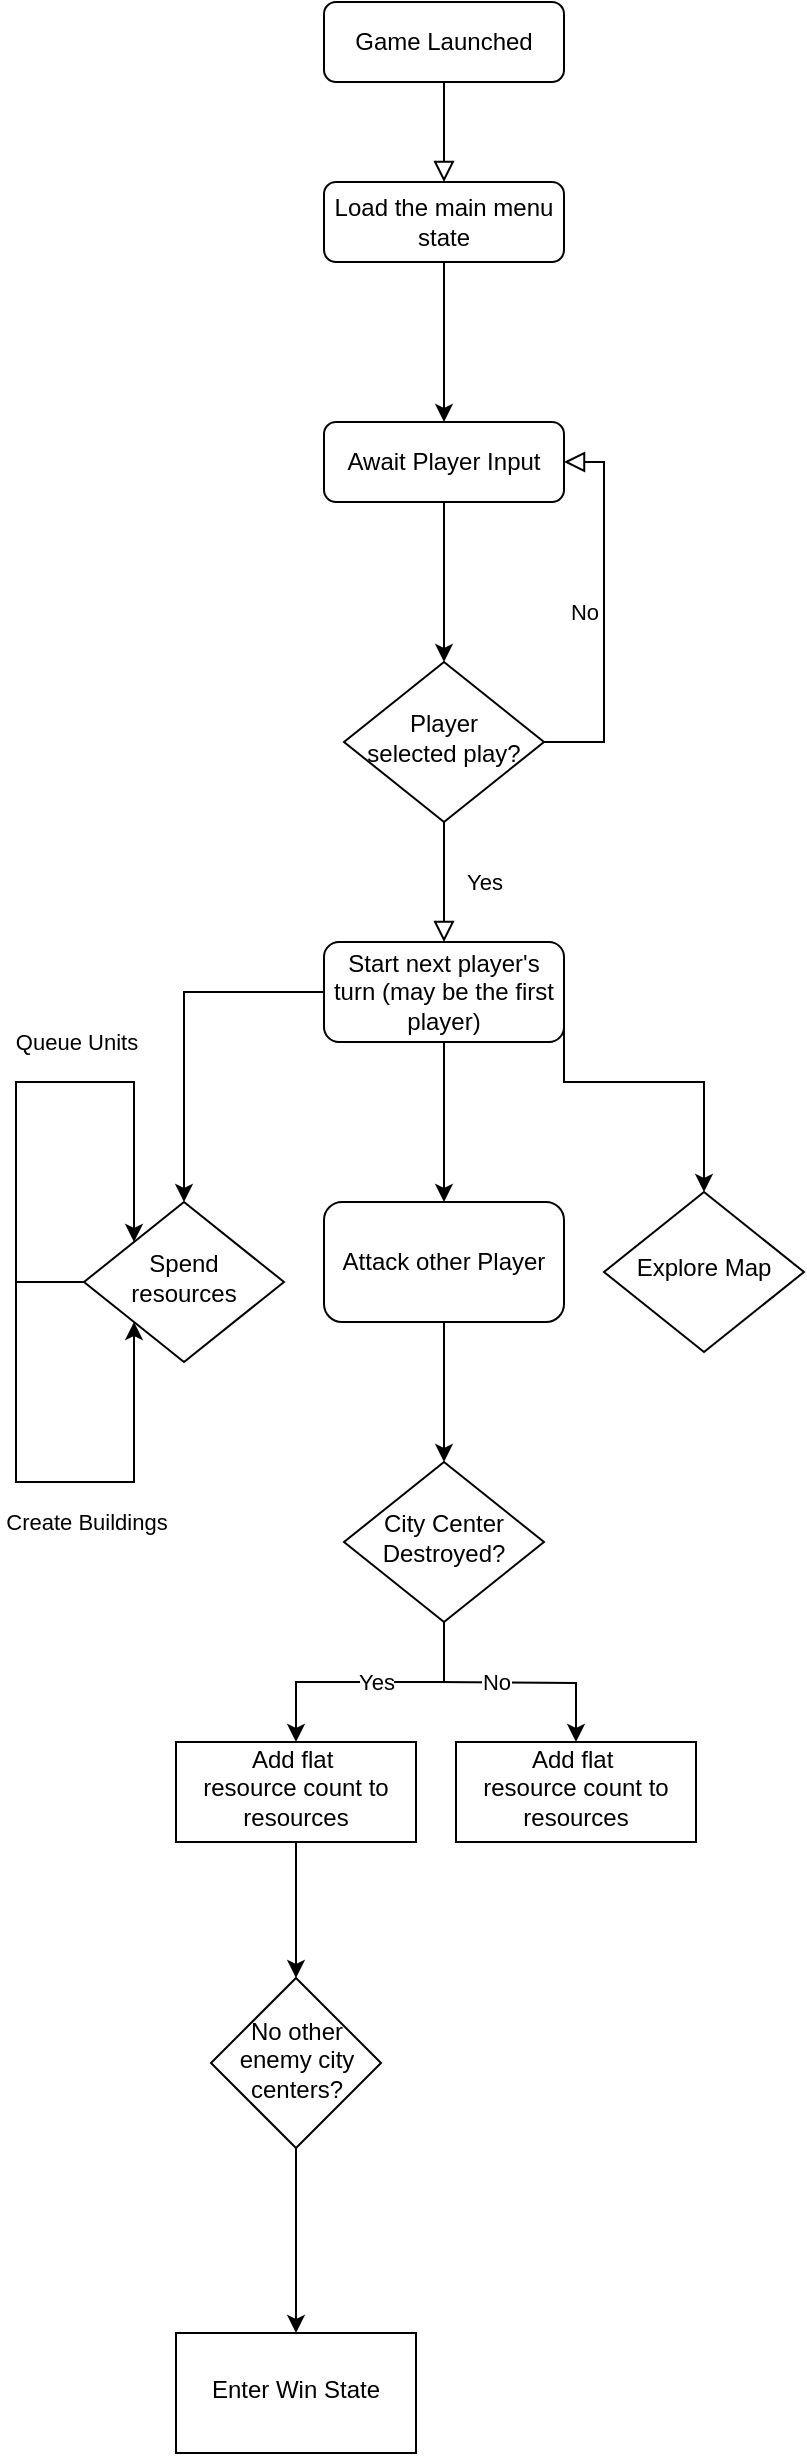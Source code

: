 <mxfile version="13.10.9" type="github">
  <diagram id="C5RBs43oDa-KdzZeNtuy" name="Page-1">
    <mxGraphModel dx="1422" dy="772" grid="1" gridSize="10" guides="1" tooltips="1" connect="1" arrows="1" fold="1" page="1" pageScale="1" pageWidth="827" pageHeight="1169" math="0" shadow="0">
      <root>
        <mxCell id="WIyWlLk6GJQsqaUBKTNV-0" />
        <mxCell id="WIyWlLk6GJQsqaUBKTNV-1" parent="WIyWlLk6GJQsqaUBKTNV-0" />
        <mxCell id="WIyWlLk6GJQsqaUBKTNV-2" value="" style="rounded=0;html=1;jettySize=auto;orthogonalLoop=1;fontSize=11;endArrow=block;endFill=0;endSize=8;strokeWidth=1;shadow=0;labelBackgroundColor=none;edgeStyle=orthogonalEdgeStyle;" parent="WIyWlLk6GJQsqaUBKTNV-1" source="WIyWlLk6GJQsqaUBKTNV-3" edge="1">
          <mxGeometry relative="1" as="geometry">
            <mxPoint x="414" y="130" as="targetPoint" />
          </mxGeometry>
        </mxCell>
        <mxCell id="WIyWlLk6GJQsqaUBKTNV-3" value="Game Launched" style="rounded=1;whiteSpace=wrap;html=1;fontSize=12;glass=0;strokeWidth=1;shadow=0;" parent="WIyWlLk6GJQsqaUBKTNV-1" vertex="1">
          <mxGeometry x="354" y="40" width="120" height="40" as="geometry" />
        </mxCell>
        <mxCell id="WIyWlLk6GJQsqaUBKTNV-4" value="Yes" style="rounded=0;html=1;jettySize=auto;orthogonalLoop=1;fontSize=11;endArrow=block;endFill=0;endSize=8;strokeWidth=1;shadow=0;labelBackgroundColor=none;edgeStyle=orthogonalEdgeStyle;entryX=0.5;entryY=0;entryDx=0;entryDy=0;" parent="WIyWlLk6GJQsqaUBKTNV-1" source="WIyWlLk6GJQsqaUBKTNV-6" target="WIyWlLk6GJQsqaUBKTNV-12" edge="1">
          <mxGeometry y="20" relative="1" as="geometry">
            <mxPoint as="offset" />
            <mxPoint x="414" y="505" as="targetPoint" />
          </mxGeometry>
        </mxCell>
        <mxCell id="WIyWlLk6GJQsqaUBKTNV-5" value="No" style="edgeStyle=orthogonalEdgeStyle;rounded=0;html=1;jettySize=auto;orthogonalLoop=1;fontSize=11;endArrow=block;endFill=0;endSize=8;strokeWidth=1;shadow=0;labelBackgroundColor=none;entryX=1;entryY=0.5;entryDx=0;entryDy=0;" parent="WIyWlLk6GJQsqaUBKTNV-1" source="WIyWlLk6GJQsqaUBKTNV-6" target="pVxUWkFdO_DaniVyaewb-2" edge="1">
          <mxGeometry y="10" relative="1" as="geometry">
            <mxPoint as="offset" />
            <Array as="points">
              <mxPoint x="494" y="410" />
              <mxPoint x="494" y="270" />
            </Array>
          </mxGeometry>
        </mxCell>
        <mxCell id="WIyWlLk6GJQsqaUBKTNV-6" value="Player &lt;br&gt;selected play?" style="rhombus;whiteSpace=wrap;html=1;shadow=0;fontFamily=Helvetica;fontSize=12;align=center;strokeWidth=1;spacing=6;spacingTop=-4;" parent="WIyWlLk6GJQsqaUBKTNV-1" vertex="1">
          <mxGeometry x="364" y="370" width="100" height="80" as="geometry" />
        </mxCell>
        <mxCell id="pVxUWkFdO_DaniVyaewb-6" value="" style="edgeStyle=orthogonalEdgeStyle;rounded=0;orthogonalLoop=1;jettySize=auto;html=1;" edge="1" parent="WIyWlLk6GJQsqaUBKTNV-1" source="WIyWlLk6GJQsqaUBKTNV-12" target="pVxUWkFdO_DaniVyaewb-5">
          <mxGeometry relative="1" as="geometry" />
        </mxCell>
        <mxCell id="WIyWlLk6GJQsqaUBKTNV-12" value="Start next player&#39;s turn (may be the first player)" style="rounded=1;whiteSpace=wrap;html=1;fontSize=12;glass=0;strokeWidth=1;shadow=0;" parent="WIyWlLk6GJQsqaUBKTNV-1" vertex="1">
          <mxGeometry x="354" y="510" width="120" height="50" as="geometry" />
        </mxCell>
        <mxCell id="pVxUWkFdO_DaniVyaewb-3" value="" style="edgeStyle=orthogonalEdgeStyle;rounded=0;orthogonalLoop=1;jettySize=auto;html=1;" edge="1" parent="WIyWlLk6GJQsqaUBKTNV-1" source="pVxUWkFdO_DaniVyaewb-0" target="pVxUWkFdO_DaniVyaewb-2">
          <mxGeometry relative="1" as="geometry" />
        </mxCell>
        <mxCell id="pVxUWkFdO_DaniVyaewb-0" value="Load the main menu state" style="rounded=1;whiteSpace=wrap;html=1;fontSize=12;glass=0;strokeWidth=1;shadow=0;" vertex="1" parent="WIyWlLk6GJQsqaUBKTNV-1">
          <mxGeometry x="354" y="130" width="120" height="40" as="geometry" />
        </mxCell>
        <mxCell id="pVxUWkFdO_DaniVyaewb-4" value="" style="edgeStyle=orthogonalEdgeStyle;rounded=0;orthogonalLoop=1;jettySize=auto;html=1;" edge="1" parent="WIyWlLk6GJQsqaUBKTNV-1" source="pVxUWkFdO_DaniVyaewb-2" target="WIyWlLk6GJQsqaUBKTNV-6">
          <mxGeometry relative="1" as="geometry" />
        </mxCell>
        <mxCell id="pVxUWkFdO_DaniVyaewb-2" value="Await Player Input" style="rounded=1;whiteSpace=wrap;html=1;fontSize=12;glass=0;strokeWidth=1;shadow=0;" vertex="1" parent="WIyWlLk6GJQsqaUBKTNV-1">
          <mxGeometry x="354" y="250" width="120" height="40" as="geometry" />
        </mxCell>
        <mxCell id="pVxUWkFdO_DaniVyaewb-16" value="Queue Units" style="edgeStyle=orthogonalEdgeStyle;rounded=0;orthogonalLoop=1;jettySize=auto;html=1;entryX=0;entryY=0;entryDx=0;entryDy=0;" edge="1" parent="WIyWlLk6GJQsqaUBKTNV-1" source="pVxUWkFdO_DaniVyaewb-5" target="pVxUWkFdO_DaniVyaewb-5">
          <mxGeometry x="0.202" y="20" relative="1" as="geometry">
            <mxPoint x="260" y="580" as="targetPoint" />
            <Array as="points">
              <mxPoint x="200" y="680" />
              <mxPoint x="200" y="580" />
              <mxPoint x="259" y="580" />
            </Array>
            <mxPoint as="offset" />
          </mxGeometry>
        </mxCell>
        <mxCell id="pVxUWkFdO_DaniVyaewb-5" value="Spend resources" style="rhombus;whiteSpace=wrap;html=1;shadow=0;fontFamily=Helvetica;fontSize=12;align=center;strokeWidth=1;spacing=6;spacingTop=-4;" vertex="1" parent="WIyWlLk6GJQsqaUBKTNV-1">
          <mxGeometry x="234" y="640" width="100" height="80" as="geometry" />
        </mxCell>
        <mxCell id="pVxUWkFdO_DaniVyaewb-7" value="" style="edgeStyle=orthogonalEdgeStyle;rounded=0;orthogonalLoop=1;jettySize=auto;html=1;exitX=1;exitY=0.5;exitDx=0;exitDy=0;entryX=0.5;entryY=0;entryDx=0;entryDy=0;" edge="1" parent="WIyWlLk6GJQsqaUBKTNV-1" target="pVxUWkFdO_DaniVyaewb-8" source="WIyWlLk6GJQsqaUBKTNV-12">
          <mxGeometry relative="1" as="geometry">
            <mxPoint x="614" y="530" as="sourcePoint" />
            <Array as="points">
              <mxPoint x="474" y="580" />
              <mxPoint x="544" y="580" />
            </Array>
          </mxGeometry>
        </mxCell>
        <mxCell id="pVxUWkFdO_DaniVyaewb-8" value="Explore Map" style="rhombus;whiteSpace=wrap;html=1;shadow=0;fontFamily=Helvetica;fontSize=12;align=center;strokeWidth=1;spacing=6;spacingTop=-4;" vertex="1" parent="WIyWlLk6GJQsqaUBKTNV-1">
          <mxGeometry x="494" y="635" width="100" height="80" as="geometry" />
        </mxCell>
        <mxCell id="pVxUWkFdO_DaniVyaewb-9" value="" style="edgeStyle=orthogonalEdgeStyle;rounded=0;orthogonalLoop=1;jettySize=auto;html=1;" edge="1" parent="WIyWlLk6GJQsqaUBKTNV-1">
          <mxGeometry relative="1" as="geometry">
            <mxPoint x="414" y="560" as="sourcePoint" />
            <mxPoint x="414" y="640" as="targetPoint" />
          </mxGeometry>
        </mxCell>
        <mxCell id="pVxUWkFdO_DaniVyaewb-19" value="" style="edgeStyle=orthogonalEdgeStyle;rounded=0;orthogonalLoop=1;jettySize=auto;html=1;" edge="1" parent="WIyWlLk6GJQsqaUBKTNV-1" source="pVxUWkFdO_DaniVyaewb-11">
          <mxGeometry relative="1" as="geometry">
            <mxPoint x="414" y="770" as="targetPoint" />
          </mxGeometry>
        </mxCell>
        <mxCell id="pVxUWkFdO_DaniVyaewb-11" value="Attack other Player" style="rounded=1;whiteSpace=wrap;html=1;" vertex="1" parent="WIyWlLk6GJQsqaUBKTNV-1">
          <mxGeometry x="354" y="640" width="120" height="60" as="geometry" />
        </mxCell>
        <mxCell id="pVxUWkFdO_DaniVyaewb-17" value="Create Buildings" style="edgeStyle=orthogonalEdgeStyle;rounded=0;orthogonalLoop=1;jettySize=auto;html=1;entryX=0;entryY=1;entryDx=0;entryDy=0;" edge="1" parent="WIyWlLk6GJQsqaUBKTNV-1" target="pVxUWkFdO_DaniVyaewb-5">
          <mxGeometry x="0.228" y="-20" relative="1" as="geometry">
            <mxPoint x="269" y="860" as="targetPoint" />
            <mxPoint x="230" y="680" as="sourcePoint" />
            <Array as="points">
              <mxPoint x="200" y="680" />
              <mxPoint x="200" y="780" />
              <mxPoint x="259" y="780" />
            </Array>
            <mxPoint as="offset" />
          </mxGeometry>
        </mxCell>
        <mxCell id="pVxUWkFdO_DaniVyaewb-22" value="" style="edgeStyle=orthogonalEdgeStyle;rounded=0;orthogonalLoop=1;jettySize=auto;html=1;" edge="1" parent="WIyWlLk6GJQsqaUBKTNV-1" source="pVxUWkFdO_DaniVyaewb-20" target="pVxUWkFdO_DaniVyaewb-21">
          <mxGeometry relative="1" as="geometry" />
        </mxCell>
        <mxCell id="pVxUWkFdO_DaniVyaewb-23" value="Yes" style="edgeLabel;html=1;align=center;verticalAlign=middle;resizable=0;points=[];" vertex="1" connectable="0" parent="pVxUWkFdO_DaniVyaewb-22">
          <mxGeometry x="-0.343" y="-3" relative="1" as="geometry">
            <mxPoint x="-20" y="3" as="offset" />
          </mxGeometry>
        </mxCell>
        <mxCell id="pVxUWkFdO_DaniVyaewb-20" value="City Center Destroyed?" style="rhombus;whiteSpace=wrap;html=1;shadow=0;fontFamily=Helvetica;fontSize=12;align=center;strokeWidth=1;spacing=6;spacingTop=-4;" vertex="1" parent="WIyWlLk6GJQsqaUBKTNV-1">
          <mxGeometry x="364" y="770" width="100" height="80" as="geometry" />
        </mxCell>
        <mxCell id="pVxUWkFdO_DaniVyaewb-30" value="" style="edgeStyle=orthogonalEdgeStyle;rounded=0;orthogonalLoop=1;jettySize=auto;html=1;" edge="1" parent="WIyWlLk6GJQsqaUBKTNV-1" source="pVxUWkFdO_DaniVyaewb-21" target="pVxUWkFdO_DaniVyaewb-29">
          <mxGeometry relative="1" as="geometry" />
        </mxCell>
        <mxCell id="pVxUWkFdO_DaniVyaewb-21" value="Add flat&amp;nbsp;&lt;br&gt;resource count to resources" style="whiteSpace=wrap;html=1;shadow=0;strokeWidth=1;spacing=6;spacingTop=-4;" vertex="1" parent="WIyWlLk6GJQsqaUBKTNV-1">
          <mxGeometry x="280" y="910" width="120" height="50" as="geometry" />
        </mxCell>
        <mxCell id="pVxUWkFdO_DaniVyaewb-26" value="" style="edgeStyle=orthogonalEdgeStyle;rounded=0;orthogonalLoop=1;jettySize=auto;html=1;" edge="1" parent="WIyWlLk6GJQsqaUBKTNV-1" target="pVxUWkFdO_DaniVyaewb-28">
          <mxGeometry relative="1" as="geometry">
            <mxPoint x="410" y="880" as="sourcePoint" />
          </mxGeometry>
        </mxCell>
        <mxCell id="pVxUWkFdO_DaniVyaewb-27" value="No" style="edgeLabel;html=1;align=center;verticalAlign=middle;resizable=0;points=[];" vertex="1" connectable="0" parent="pVxUWkFdO_DaniVyaewb-26">
          <mxGeometry x="-0.343" y="-3" relative="1" as="geometry">
            <mxPoint x="-3" y="-3" as="offset" />
          </mxGeometry>
        </mxCell>
        <mxCell id="pVxUWkFdO_DaniVyaewb-28" value="Add flat&amp;nbsp;&lt;br&gt;resource count to resources" style="whiteSpace=wrap;html=1;shadow=0;strokeWidth=1;spacing=6;spacingTop=-4;" vertex="1" parent="WIyWlLk6GJQsqaUBKTNV-1">
          <mxGeometry x="420" y="910" width="120" height="50" as="geometry" />
        </mxCell>
        <mxCell id="pVxUWkFdO_DaniVyaewb-34" value="" style="edgeStyle=orthogonalEdgeStyle;rounded=0;orthogonalLoop=1;jettySize=auto;html=1;" edge="1" parent="WIyWlLk6GJQsqaUBKTNV-1" source="pVxUWkFdO_DaniVyaewb-29" target="pVxUWkFdO_DaniVyaewb-33">
          <mxGeometry relative="1" as="geometry" />
        </mxCell>
        <mxCell id="pVxUWkFdO_DaniVyaewb-29" value="No other enemy city centers?" style="rhombus;whiteSpace=wrap;html=1;shadow=0;strokeWidth=1;spacing=6;spacingTop=-4;" vertex="1" parent="WIyWlLk6GJQsqaUBKTNV-1">
          <mxGeometry x="297.5" y="1028" width="85" height="85" as="geometry" />
        </mxCell>
        <mxCell id="pVxUWkFdO_DaniVyaewb-33" value="Enter Win State" style="whiteSpace=wrap;html=1;shadow=0;strokeWidth=1;spacing=6;spacingTop=-4;" vertex="1" parent="WIyWlLk6GJQsqaUBKTNV-1">
          <mxGeometry x="280" y="1205.5" width="120" height="60" as="geometry" />
        </mxCell>
      </root>
    </mxGraphModel>
  </diagram>
</mxfile>
